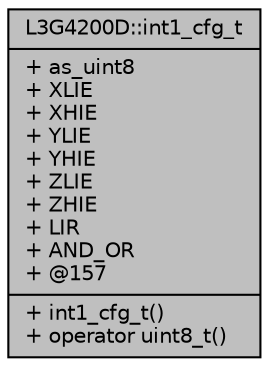 digraph "L3G4200D::int1_cfg_t"
{
  edge [fontname="Helvetica",fontsize="10",labelfontname="Helvetica",labelfontsize="10"];
  node [fontname="Helvetica",fontsize="10",shape=record];
  Node1 [label="{L3G4200D::int1_cfg_t\n|+ as_uint8\l+ XLIE\l+ XHIE\l+ YLIE\l+ YHIE\l+ ZLIE\l+ ZHIE\l+ LIR\l+ AND_OR\l+ @157\l|+ int1_cfg_t()\l+ operator uint8_t()\l}",height=0.2,width=0.4,color="black", fillcolor="grey75", style="filled", fontcolor="black"];
}
